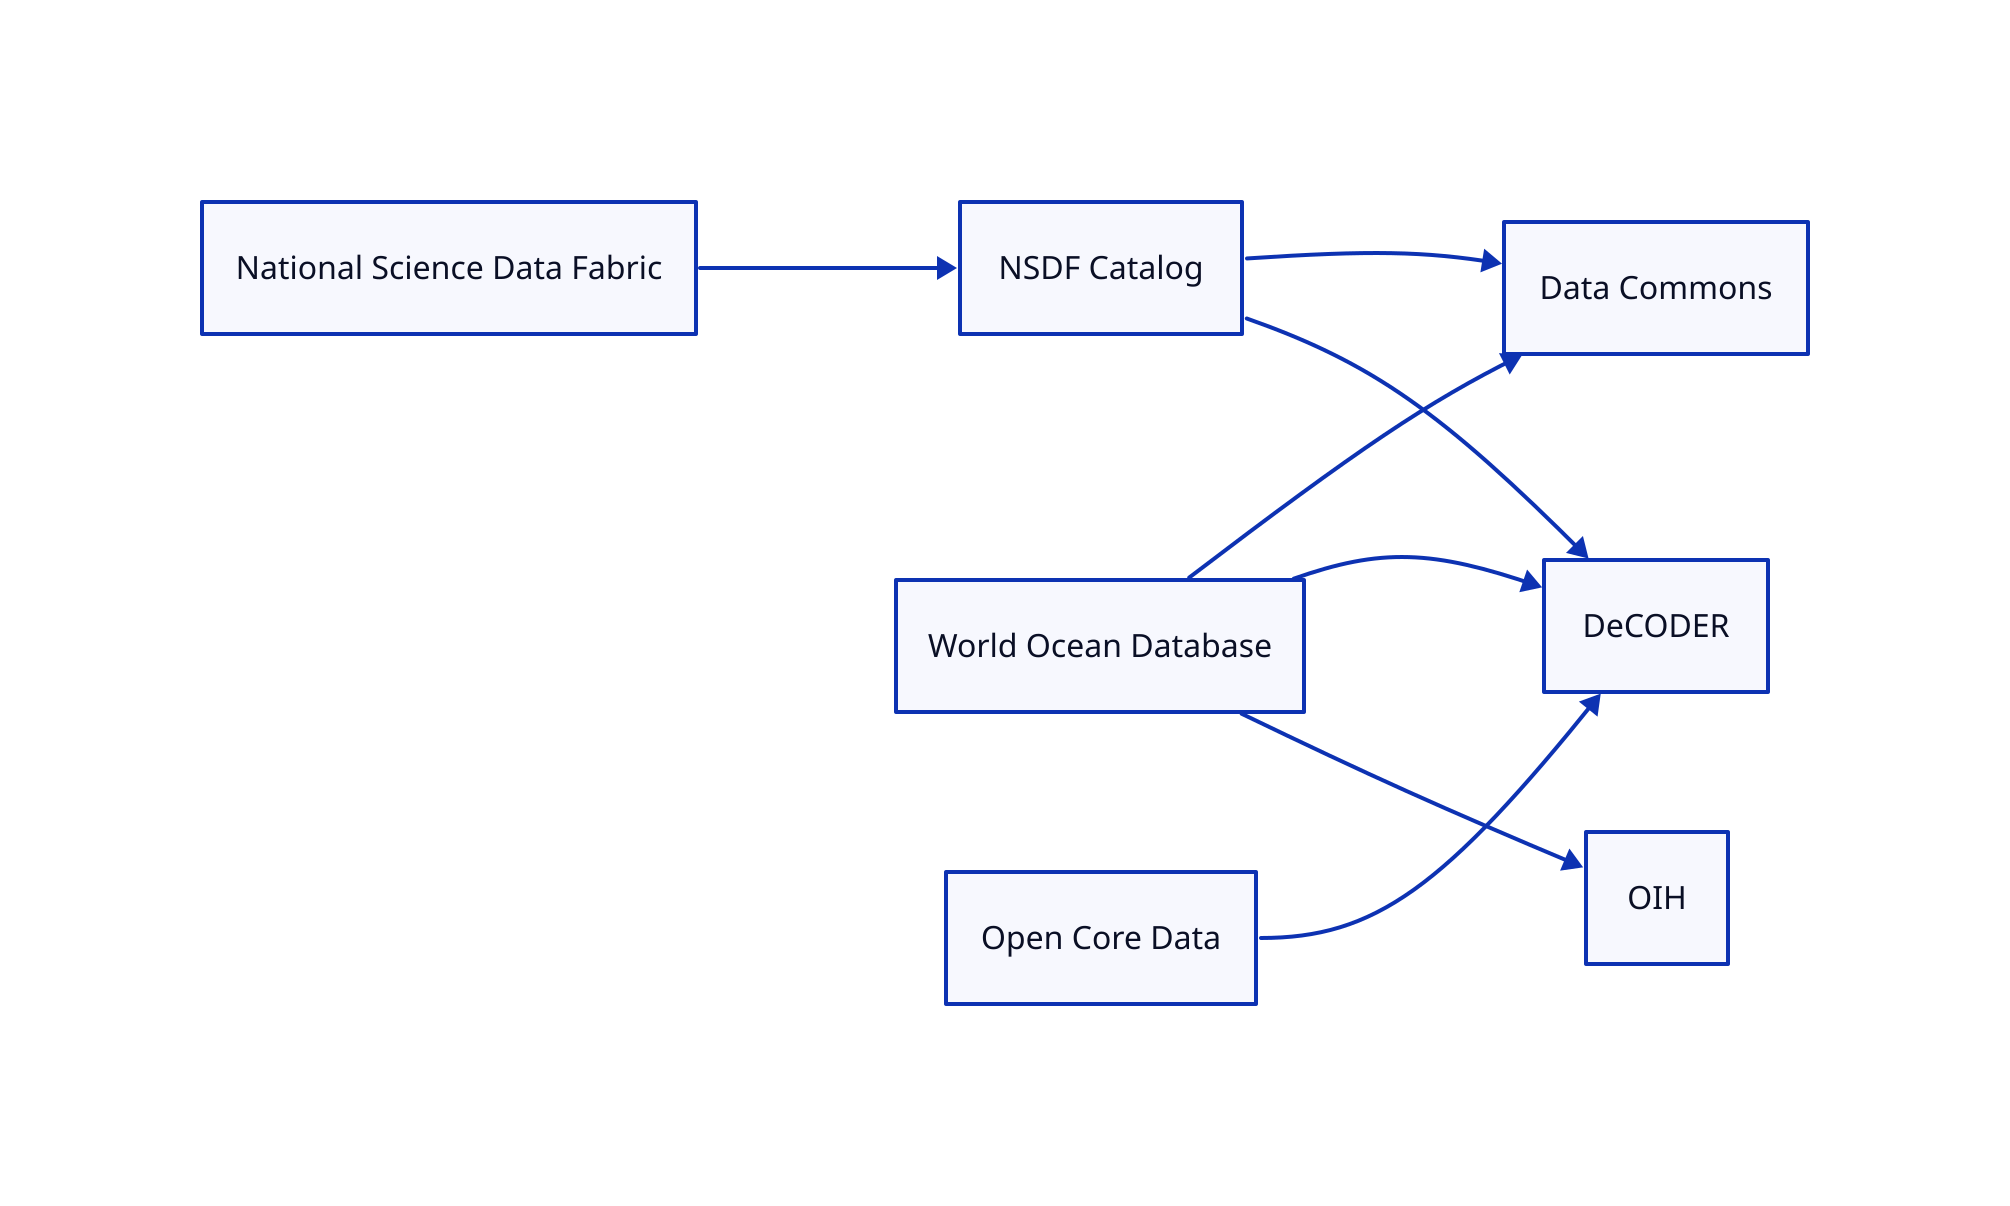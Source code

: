 direction: right

NSDF: National Science Data Fabric
DC: Data Commons
NC: NSDF Catalog
WOD: World Ocean Database
OCD: Open Core Data
DeC: DeCODER

NSDF -> NC
NC -> DeC
NC -> DC

WOD -> OIH
WOD -> DeC
WOD -> DC

OCD -> DeC